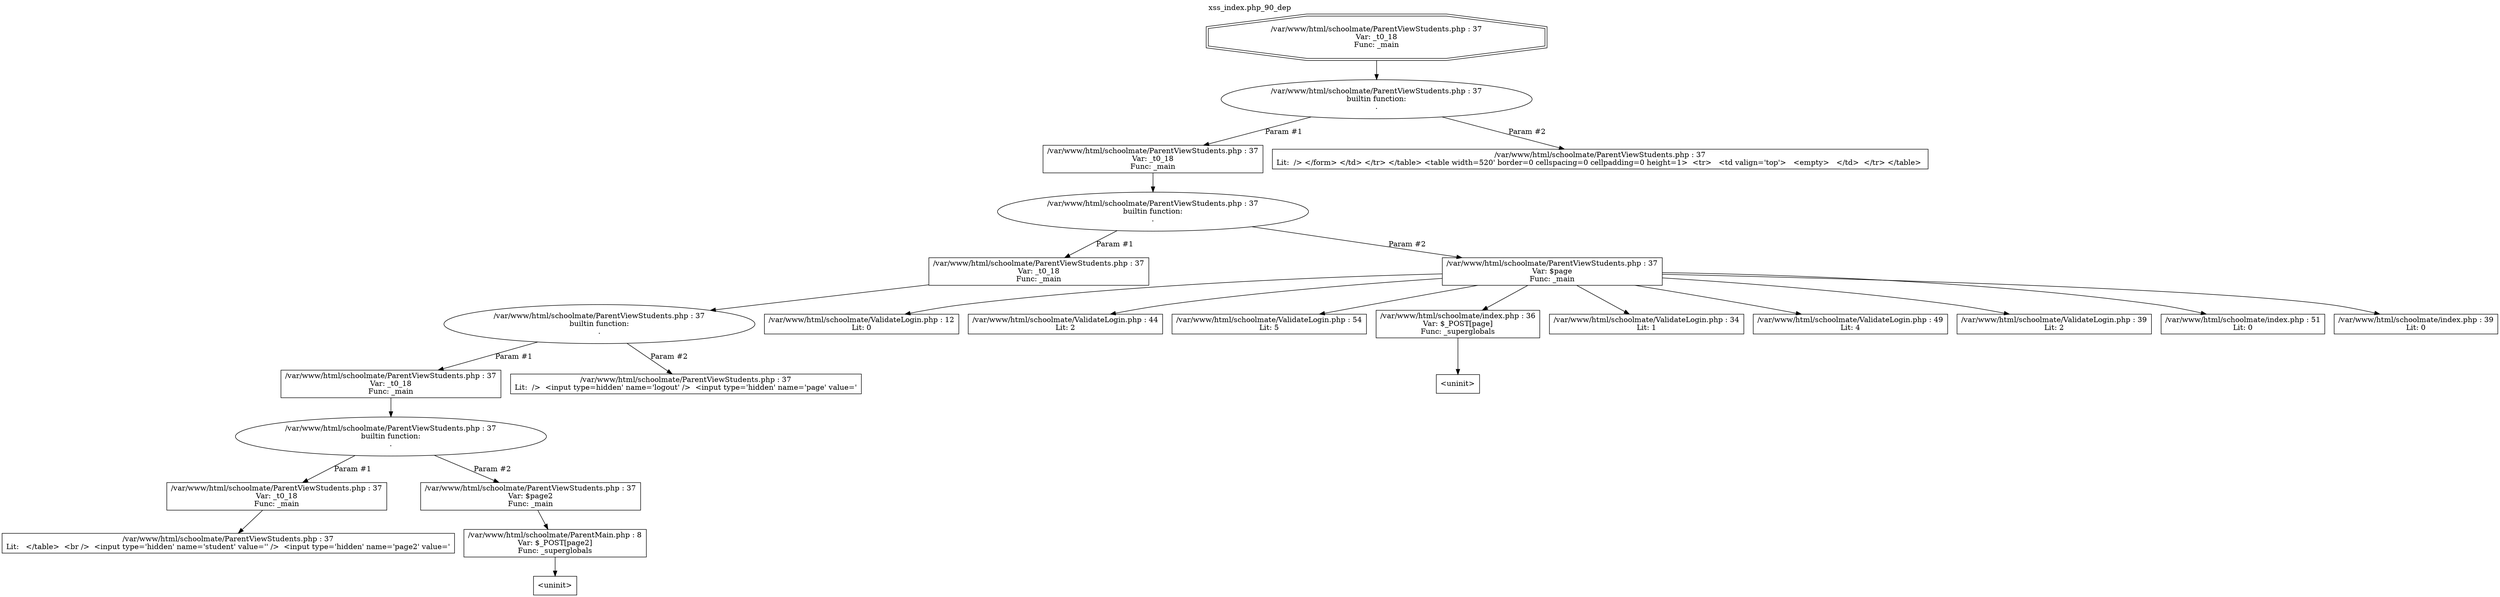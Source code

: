 digraph cfg {
  label="xss_index.php_90_dep";
  labelloc=t;
  n1 [shape=doubleoctagon, label="/var/www/html/schoolmate/ParentViewStudents.php : 37\nVar: _t0_18\nFunc: _main\n"];
  n2 [shape=ellipse, label="/var/www/html/schoolmate/ParentViewStudents.php : 37\nbuiltin function:\n.\n"];
  n3 [shape=box, label="/var/www/html/schoolmate/ParentViewStudents.php : 37\nVar: _t0_18\nFunc: _main\n"];
  n4 [shape=ellipse, label="/var/www/html/schoolmate/ParentViewStudents.php : 37\nbuiltin function:\n.\n"];
  n5 [shape=box, label="/var/www/html/schoolmate/ParentViewStudents.php : 37\nVar: _t0_18\nFunc: _main\n"];
  n6 [shape=ellipse, label="/var/www/html/schoolmate/ParentViewStudents.php : 37\nbuiltin function:\n.\n"];
  n7 [shape=box, label="/var/www/html/schoolmate/ParentViewStudents.php : 37\nVar: _t0_18\nFunc: _main\n"];
  n8 [shape=ellipse, label="/var/www/html/schoolmate/ParentViewStudents.php : 37\nbuiltin function:\n.\n"];
  n9 [shape=box, label="/var/www/html/schoolmate/ParentViewStudents.php : 37\nVar: _t0_18\nFunc: _main\n"];
  n10 [shape=box, label="/var/www/html/schoolmate/ParentViewStudents.php : 37\nLit:   </table>  <br />  <input type='hidden' name='student' value='' />  <input type='hidden' name='page2' value='\n"];
  n11 [shape=box, label="/var/www/html/schoolmate/ParentViewStudents.php : 37\nVar: $page2\nFunc: _main\n"];
  n12 [shape=box, label="/var/www/html/schoolmate/ParentMain.php : 8\nVar: $_POST[page2]\nFunc: _superglobals\n"];
  n13 [shape=box, label="<uninit>"];
  n14 [shape=box, label="/var/www/html/schoolmate/ParentViewStudents.php : 37\nLit:  />  <input type=hidden' name='logout' />  <input type='hidden' name='page' value='\n"];
  n15 [shape=box, label="/var/www/html/schoolmate/ParentViewStudents.php : 37\nVar: $page\nFunc: _main\n"];
  n16 [shape=box, label="/var/www/html/schoolmate/ValidateLogin.php : 12\nLit: 0\n"];
  n17 [shape=box, label="/var/www/html/schoolmate/ValidateLogin.php : 44\nLit: 2\n"];
  n18 [shape=box, label="/var/www/html/schoolmate/ValidateLogin.php : 54\nLit: 5\n"];
  n19 [shape=box, label="/var/www/html/schoolmate/index.php : 36\nVar: $_POST[page]\nFunc: _superglobals\n"];
  n20 [shape=box, label="<uninit>"];
  n21 [shape=box, label="/var/www/html/schoolmate/ValidateLogin.php : 34\nLit: 1\n"];
  n22 [shape=box, label="/var/www/html/schoolmate/ValidateLogin.php : 49\nLit: 4\n"];
  n23 [shape=box, label="/var/www/html/schoolmate/ValidateLogin.php : 39\nLit: 2\n"];
  n24 [shape=box, label="/var/www/html/schoolmate/index.php : 51\nLit: 0\n"];
  n25 [shape=box, label="/var/www/html/schoolmate/index.php : 39\nLit: 0\n"];
  n26 [shape=box, label="/var/www/html/schoolmate/ParentViewStudents.php : 37\nLit:  /> </form> </td> </tr> </table> <table width=520' border=0 cellspacing=0 cellpadding=0 height=1>  <tr>   <td valign='top'>   <empty>   </td>  </tr> </table> \n"];
  n1 -> n2;
  n3 -> n4;
  n5 -> n6;
  n7 -> n8;
  n9 -> n10;
  n8 -> n9[label="Param #1"];
  n8 -> n11[label="Param #2"];
  n12 -> n13;
  n11 -> n12;
  n6 -> n7[label="Param #1"];
  n6 -> n14[label="Param #2"];
  n4 -> n5[label="Param #1"];
  n4 -> n15[label="Param #2"];
  n15 -> n16;
  n15 -> n17;
  n15 -> n18;
  n15 -> n19;
  n15 -> n21;
  n15 -> n22;
  n15 -> n23;
  n15 -> n24;
  n15 -> n25;
  n19 -> n20;
  n2 -> n3[label="Param #1"];
  n2 -> n26[label="Param #2"];
}
